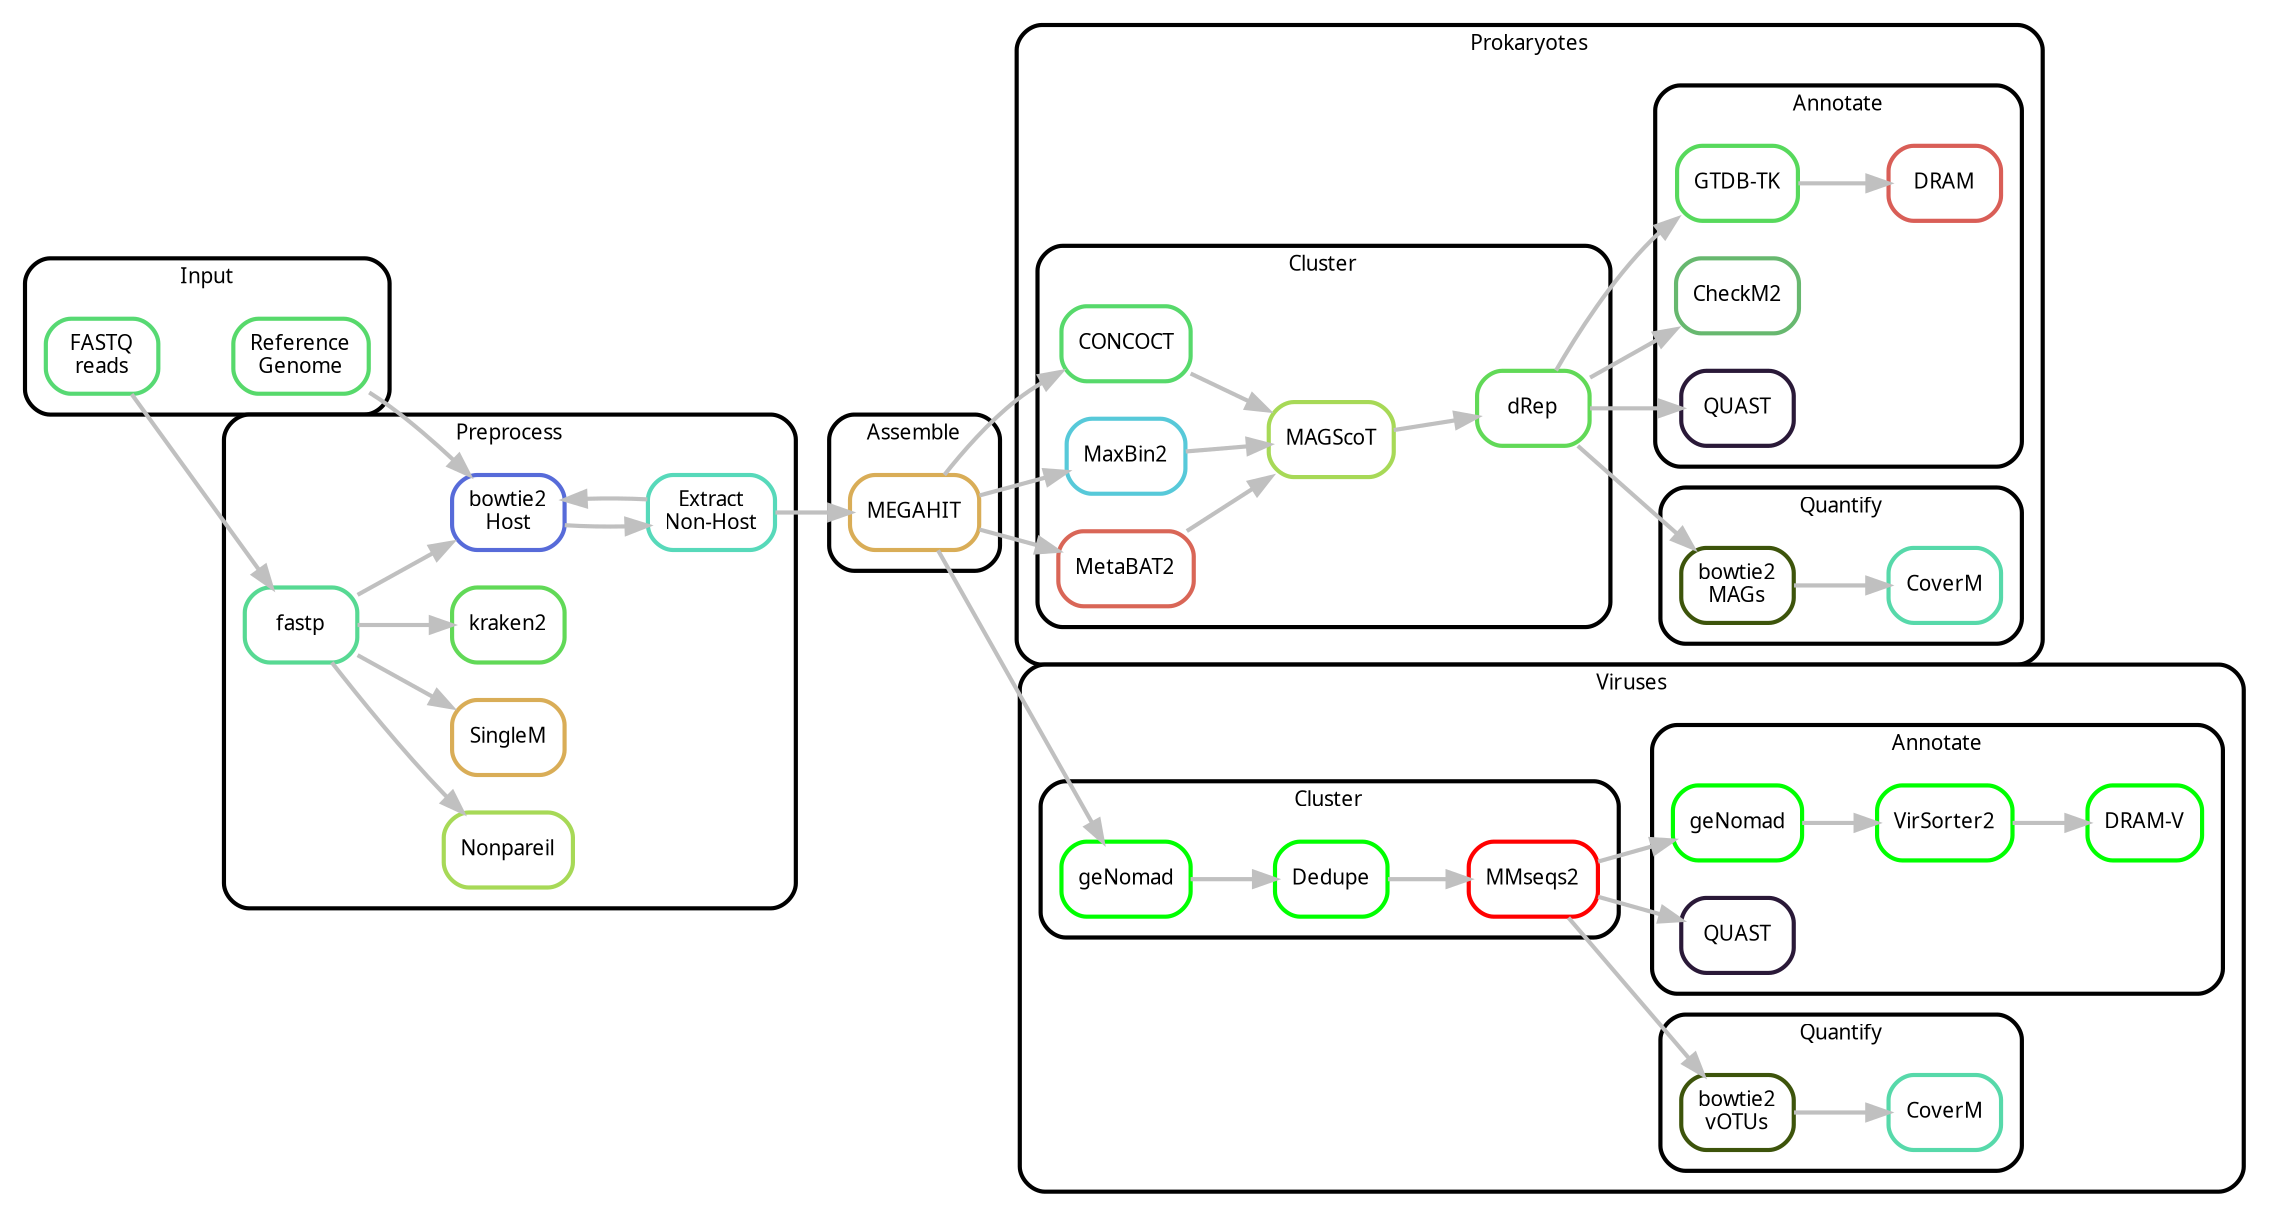 digraph snakemake_dag {
    rankdir=LR;
    newrank=true;
    graph[bgcolor=white, margin=0, compound=true];
    node[shape=box, style=rounded, fontname=sans, fontsize=10, penwidth=2];
    edge[penwidth=2, color=grey];

    subgraph cluster_0 {
        label = "Input";
        shape=box; style=rounded; fontname=sans; fontsize=10; penwidth=2; margin=10;
        reference   [label = "Reference\nGenome",   color = "0.36 0.6 0.85"];
        fastq       [label = "FASTQ\nreads",        color = "0.37 0.6 0.85"];
    }

    subgraph cluster_1 {
        label = "Preprocess";
        shape=box; style=rounded; fontname=sans; fontsize=10; penwidth=2; margin=10;
        bowtie2 [label = "bowtie2\nHost",       color = "0.64 0.6 0.85"];
        extract [label = "Extract\nNon-Host",   color = "0.46 0.6 0.85"];
        fastp   [label = "fastp",               color = "0.41 0.6 0.85"];
        {
            rankdir=LR;
            nonpareil   [label = "Nonpareil",   color = "0.23 0.6 0.85",    style = "rounded"];
            singlem     [label = "SingleM",     color = "0.11 0.6 0.85",    style = "rounded"];
            kraken2     [label = "kraken2",     color = "0.32 0.6 0.85"];
        }
        fastp   ->  bowtie2
        fastp   ->  nonpareil
        fastp   ->  singlem
        fastp   ->  kraken2
        bowtie2 ->  extract
        extract ->  bowtie2

    }

    subgraph cluster_2 {
        label = "Assemble";
        shape=box; style=rounded; fontname=sans; fontsize=10; penwidth=2; margin=10;

        megahit  [label = "MEGAHIT",    color = "0.11 0.6 0.85"];

    }

    megahit     ->  concoct
    megahit     ->  maxbin2
    megahit     ->  metabat2

    subgraph cluster_3 {
        label = "Prokaryotes";
        shape=box; style=rounded; fontname=sans; fontsize=10; penwidth=2; margin=10;

        subgraph cluster_3_1 {
            label = "Cluster";

            concoct  [label = "CONCOCT",    color = "0.36 0.6 0.85"];
            maxbin2  [label = "MaxBin2",    color = "0.52 0.6 0.85"];
            metabat2 [label = "MetaBAT2",   color = "0.02 0.6 0.85"];
            magscot  [label = "MAGScoT",    color = "0.23 0.6 0.85"];
            drep     [label = "dRep",       color = "0.32 0.6 0.85",    style = "rounded"];

            metabat2    ->  magscot
            concoct     ->  magscot
            maxbin2     ->  magscot
            magscot     ->  drep
        }
        
        subgraph cluster_3_2 {
            label = "Quantify";
            shape=box; style="rounded"; fontname=sans; fontsize=10; penwidth=2; margin=10;
            bowtie2_drep    [label = "bowtie2\nMAGs",  color = "0.22 0.86 0.33"];
            coverm          [label = "CoverM",         color = "0.44 0.60 0.85"];

            bowtie2_drep -> coverm
        }

        subgraph cluster_3_3 {
            label = "Annotate";
            shape=box; style="rounded"; fontname=sans; fontsize=10; penwidth=2; margin=10;
            
            gtdbtk  [label = "GTDB-TK",  color = "0.34 0.6 0.85",    style = "rounded"];
            dram    [label = "DRAM",     color = "0.01 0.6 0.85",    style = "rounded"];
            checkm  [label = "CheckM2",  color = "0.35 0.44 0.72"];
            quast   [label = "QUAST",    color = "0.76 0.55 0.22"];

            gtdbtk -> dram

        }

    }

    reference   ->  bowtie2
    fastq       ->  fastp
    extract     ->  megahit
    drep        ->  gtdbtk
    drep        ->  bowtie2_drep
    drep        ->  checkm
    drep        ->  quast

    subgraph cluster_4 {
        label = "Viruses";
        shape=box; style="rounded"; fontname=sans; fontsize=10; penwidth=2; margin="10,10";

        subgraph cluster_4_1 {
            label = "Cluster"; 
            shape=box; style="rounded"; fontname=sans; fontsize=10; penwidth=2; margin="10,10";
    
            genomad     [label = "geNomad",     color = green,              style = "rounded"];
            dedupe      [label = "Dedupe",      color = green,              style = "rounded"]; 
            mmseqs2     [label = "MMseqs2",     color = red,                style = "rounded"];
        
            genomad -> dedupe -> mmseqs2
        
        }

        megahit -> genomad

        subgraph cluster_4_2 {
            label = "Quantify";
            shape=box; style="rounded"; fontname=sans; fontsize=10; penwidth=2; margin=10;

            bowtie2v     [label = "bowtie2\nvOTUs",  color = "0.22 0.86 0.33"];
            covermv      [label = "CoverM",          color = "0.44 0.60 0.85"];

            bowtie2v -> covermv
        }

        mmseqs2 -> bowtie2v

        subgraph cluster_4_3 {
            label = "Annotate";
            shape=box; style="rounded"; fontname=sans; fontsize=10; penwidth=2; margin=10;

            genomad2    [label = "geNomad",     color = green,              style = "rounded"];
            virsorter2  [label = "VirSorter2",   color = green];
            dramv      [label = "DRAM-V",      color = green];
            quastv     [label = "QUAST",       color = "0.76 0.55 0.22"];

            genomad2 -> virsorter2 -> dramv

        }

        mmseqs2 -> genomad2
        mmseqs2 -> quastv

    }

}
